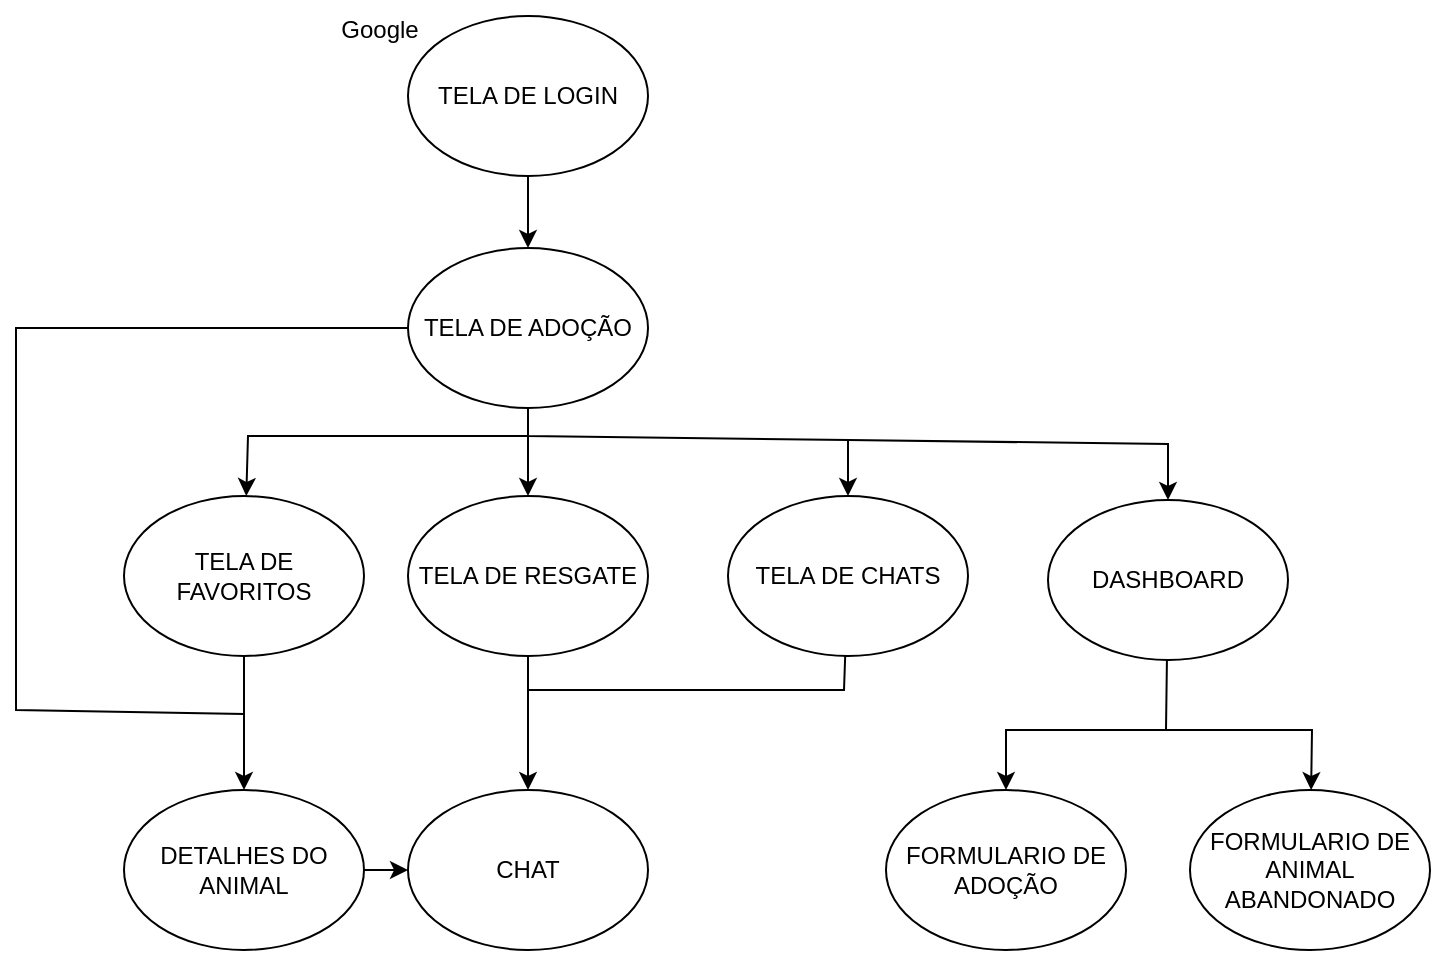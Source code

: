 <mxfile version="24.8.4">
  <diagram name="Página-1" id="TADYXIwHsEOs3EMiwrYN">
    <mxGraphModel dx="880" dy="860" grid="0" gridSize="10" guides="1" tooltips="1" connect="1" arrows="1" fold="1" page="0" pageScale="1" pageWidth="1169" pageHeight="1654" math="0" shadow="0">
      <root>
        <mxCell id="0" />
        <mxCell id="1" parent="0" />
        <mxCell id="gA5XVCeRnem1YT8hVIMz-32" value="FORMULARIO DE ADOÇÃO" style="ellipse;whiteSpace=wrap;html=1;" parent="1" vertex="1">
          <mxGeometry x="801" y="68.0" width="120" height="80" as="geometry" />
        </mxCell>
        <mxCell id="gA5XVCeRnem1YT8hVIMz-34" value="FORMULARIO DE ANIMAL ABANDONADO" style="ellipse;whiteSpace=wrap;html=1;" parent="1" vertex="1">
          <mxGeometry x="953" y="68.0" width="120" height="80" as="geometry" />
        </mxCell>
        <mxCell id="EJeOnNx3MZ2r32lLNY44-2" value="TELA DE LOGIN" style="ellipse;whiteSpace=wrap;html=1;" parent="1" vertex="1">
          <mxGeometry x="562" y="-319" width="120" height="80" as="geometry" />
        </mxCell>
        <mxCell id="EJeOnNx3MZ2r32lLNY44-6" value="TELA DE ADOÇÃO" style="ellipse;whiteSpace=wrap;html=1;" parent="1" vertex="1">
          <mxGeometry x="562" y="-203" width="120" height="80" as="geometry" />
        </mxCell>
        <mxCell id="EJeOnNx3MZ2r32lLNY44-7" value="TELA DE CHATS" style="ellipse;whiteSpace=wrap;html=1;" parent="1" vertex="1">
          <mxGeometry x="722" y="-79" width="120" height="80" as="geometry" />
        </mxCell>
        <mxCell id="EJeOnNx3MZ2r32lLNY44-8" value="TELA DE RESGATE" style="ellipse;whiteSpace=wrap;html=1;" parent="1" vertex="1">
          <mxGeometry x="562" y="-79" width="120" height="80" as="geometry" />
        </mxCell>
        <mxCell id="EJeOnNx3MZ2r32lLNY44-9" value="TELA DE FAVORITOS" style="ellipse;whiteSpace=wrap;html=1;" parent="1" vertex="1">
          <mxGeometry x="420" y="-79" width="120" height="80" as="geometry" />
        </mxCell>
        <mxCell id="EJeOnNx3MZ2r32lLNY44-14" value="DETALHES DO ANIMAL" style="ellipse;whiteSpace=wrap;html=1;" parent="1" vertex="1">
          <mxGeometry x="420" y="68" width="120" height="80" as="geometry" />
        </mxCell>
        <mxCell id="EJeOnNx3MZ2r32lLNY44-16" value="CHAT" style="ellipse;whiteSpace=wrap;html=1;" parent="1" vertex="1">
          <mxGeometry x="562" y="68" width="120" height="80" as="geometry" />
        </mxCell>
        <mxCell id="EJeOnNx3MZ2r32lLNY44-22" value="DASHBOARD" style="ellipse;whiteSpace=wrap;html=1;" parent="1" vertex="1">
          <mxGeometry x="882" y="-77" width="120" height="80" as="geometry" />
        </mxCell>
        <mxCell id="3dlEa9jNCQPeDFH9U9s8-1" value="" style="endArrow=classic;html=1;rounded=0;" edge="1" parent="1" source="EJeOnNx3MZ2r32lLNY44-2" target="EJeOnNx3MZ2r32lLNY44-6">
          <mxGeometry width="50" height="50" relative="1" as="geometry">
            <mxPoint x="1130" y="-87" as="sourcePoint" />
            <mxPoint x="1180" y="-137" as="targetPoint" />
          </mxGeometry>
        </mxCell>
        <mxCell id="3dlEa9jNCQPeDFH9U9s8-11" value="" style="endArrow=classic;html=1;rounded=0;" edge="1" parent="1" source="EJeOnNx3MZ2r32lLNY44-7" target="EJeOnNx3MZ2r32lLNY44-16">
          <mxGeometry width="50" height="50" relative="1" as="geometry">
            <mxPoint x="881" y="13" as="sourcePoint" />
            <mxPoint x="931" y="-37" as="targetPoint" />
            <Array as="points">
              <mxPoint x="780" y="18" />
              <mxPoint x="622" y="18" />
            </Array>
          </mxGeometry>
        </mxCell>
        <mxCell id="3dlEa9jNCQPeDFH9U9s8-13" value="" style="endArrow=classic;html=1;rounded=0;" edge="1" parent="1" source="EJeOnNx3MZ2r32lLNY44-14" target="EJeOnNx3MZ2r32lLNY44-16">
          <mxGeometry width="50" height="50" relative="1" as="geometry">
            <mxPoint x="873" y="13" as="sourcePoint" />
            <mxPoint x="923" y="-37" as="targetPoint" />
          </mxGeometry>
        </mxCell>
        <mxCell id="3dlEa9jNCQPeDFH9U9s8-15" value="" style="endArrow=classic;html=1;rounded=0;" edge="1" parent="1" source="EJeOnNx3MZ2r32lLNY44-22" target="gA5XVCeRnem1YT8hVIMz-32">
          <mxGeometry width="50" height="50" relative="1" as="geometry">
            <mxPoint x="938.77" y="3.001" as="sourcePoint" />
            <mxPoint x="762" y="-29.01" as="targetPoint" />
            <Array as="points">
              <mxPoint x="941" y="37.99" />
              <mxPoint x="861" y="37.99" />
            </Array>
          </mxGeometry>
        </mxCell>
        <mxCell id="3dlEa9jNCQPeDFH9U9s8-16" value="" style="endArrow=classic;html=1;rounded=0;" edge="1" parent="1" target="gA5XVCeRnem1YT8hVIMz-34">
          <mxGeometry width="50" height="50" relative="1" as="geometry">
            <mxPoint x="940" y="37.99" as="sourcePoint" />
            <mxPoint x="762" y="-29.01" as="targetPoint" />
            <Array as="points">
              <mxPoint x="1014" y="37.99" />
            </Array>
          </mxGeometry>
        </mxCell>
        <mxCell id="3dlEa9jNCQPeDFH9U9s8-18" value="" style="endArrow=classic;html=1;rounded=0;" edge="1" parent="1" source="EJeOnNx3MZ2r32lLNY44-6" target="EJeOnNx3MZ2r32lLNY44-9">
          <mxGeometry width="50" height="50" relative="1" as="geometry">
            <mxPoint x="732" y="27" as="sourcePoint" />
            <mxPoint x="782" y="-23" as="targetPoint" />
            <Array as="points">
              <mxPoint x="622" y="-109" />
              <mxPoint x="482" y="-109" />
            </Array>
          </mxGeometry>
        </mxCell>
        <mxCell id="3dlEa9jNCQPeDFH9U9s8-19" value="" style="endArrow=classic;html=1;rounded=0;entryX=0.5;entryY=0;entryDx=0;entryDy=0;" edge="1" parent="1" target="EJeOnNx3MZ2r32lLNY44-8">
          <mxGeometry width="50" height="50" relative="1" as="geometry">
            <mxPoint x="622" y="-109" as="sourcePoint" />
            <mxPoint x="782" y="-23" as="targetPoint" />
          </mxGeometry>
        </mxCell>
        <mxCell id="3dlEa9jNCQPeDFH9U9s8-20" value="" style="endArrow=classic;html=1;rounded=0;entryX=0.5;entryY=0;entryDx=0;entryDy=0;" edge="1" parent="1" source="EJeOnNx3MZ2r32lLNY44-6" target="EJeOnNx3MZ2r32lLNY44-7">
          <mxGeometry width="50" height="50" relative="1" as="geometry">
            <mxPoint x="732" y="27" as="sourcePoint" />
            <mxPoint x="782" y="-23" as="targetPoint" />
            <Array as="points">
              <mxPoint x="622" y="-109" />
              <mxPoint x="782" y="-107" />
            </Array>
          </mxGeometry>
        </mxCell>
        <mxCell id="3dlEa9jNCQPeDFH9U9s8-21" value="" style="endArrow=classic;html=1;rounded=0;entryX=0.5;entryY=0;entryDx=0;entryDy=0;" edge="1" parent="1" target="EJeOnNx3MZ2r32lLNY44-22">
          <mxGeometry width="50" height="50" relative="1" as="geometry">
            <mxPoint x="782" y="-107" as="sourcePoint" />
            <mxPoint x="955.222" y="-105" as="targetPoint" />
            <Array as="points">
              <mxPoint x="942" y="-105" />
            </Array>
          </mxGeometry>
        </mxCell>
        <mxCell id="3dlEa9jNCQPeDFH9U9s8-25" value="" style="endArrow=none;html=1;rounded=0;" edge="1" parent="1" source="EJeOnNx3MZ2r32lLNY44-8">
          <mxGeometry width="50" height="50" relative="1" as="geometry">
            <mxPoint x="597" y="7" as="sourcePoint" />
            <mxPoint x="622" y="18" as="targetPoint" />
          </mxGeometry>
        </mxCell>
        <mxCell id="3dlEa9jNCQPeDFH9U9s8-27" value="" style="endArrow=classic;html=1;rounded=0;" edge="1" parent="1" source="EJeOnNx3MZ2r32lLNY44-6" target="EJeOnNx3MZ2r32lLNY44-14">
          <mxGeometry width="50" height="50" relative="1" as="geometry">
            <mxPoint x="607" y="58" as="sourcePoint" />
            <mxPoint x="657" y="8" as="targetPoint" />
            <Array as="points">
              <mxPoint x="366" y="-163" />
              <mxPoint x="366" y="-64" />
              <mxPoint x="366" y="28" />
              <mxPoint x="480" y="30" />
            </Array>
          </mxGeometry>
        </mxCell>
        <mxCell id="3dlEa9jNCQPeDFH9U9s8-30" value="" style="endArrow=none;html=1;rounded=0;" edge="1" parent="1" source="EJeOnNx3MZ2r32lLNY44-9">
          <mxGeometry width="50" height="50" relative="1" as="geometry">
            <mxPoint x="526" y="32" as="sourcePoint" />
            <mxPoint x="480" y="30" as="targetPoint" />
          </mxGeometry>
        </mxCell>
        <mxCell id="3dlEa9jNCQPeDFH9U9s8-31" value="Google" style="text;html=1;align=center;verticalAlign=middle;whiteSpace=wrap;rounded=0;" vertex="1" parent="1">
          <mxGeometry x="518" y="-327" width="60" height="30" as="geometry" />
        </mxCell>
      </root>
    </mxGraphModel>
  </diagram>
</mxfile>
